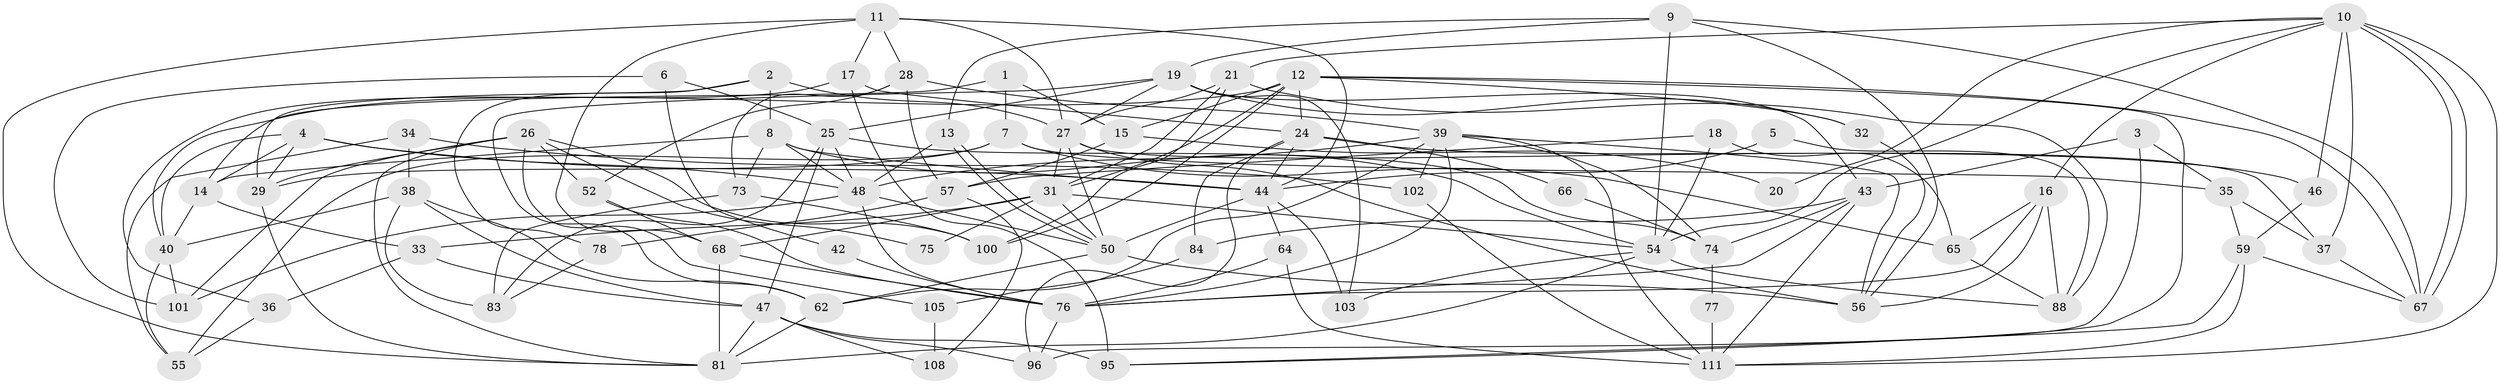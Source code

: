 // Generated by graph-tools (version 1.1) at 2025/52/02/27/25 19:52:06]
// undirected, 75 vertices, 181 edges
graph export_dot {
graph [start="1"]
  node [color=gray90,style=filled];
  1;
  2;
  3 [super="+94"];
  4 [super="+104"];
  5;
  6;
  7 [super="+22"];
  8 [super="+85"];
  9 [super="+110"];
  10 [super="+99"];
  11 [super="+63"];
  12 [super="+45"];
  13;
  14 [super="+23"];
  15;
  16 [super="+91"];
  17 [super="+49"];
  18;
  19 [super="+30"];
  20;
  21;
  24 [super="+93"];
  25 [super="+71"];
  26 [super="+58"];
  27 [super="+90"];
  28 [super="+41"];
  29 [super="+86"];
  31 [super="+109"];
  32;
  33 [super="+51"];
  34;
  35;
  36;
  37;
  38 [super="+80"];
  39 [super="+60"];
  40 [super="+79"];
  42;
  43 [super="+82"];
  44 [super="+53"];
  46 [super="+69"];
  47 [super="+72"];
  48 [super="+112"];
  50 [super="+89"];
  52;
  54 [super="+98"];
  55;
  56 [super="+70"];
  57 [super="+61"];
  59;
  62 [super="+106"];
  64;
  65;
  66;
  67 [super="+87"];
  68;
  73;
  74 [super="+107"];
  75;
  76 [super="+97"];
  77;
  78;
  81 [super="+92"];
  83;
  84;
  88;
  95;
  96;
  100;
  101;
  102;
  103;
  105;
  108;
  111;
  1 -- 7;
  1 -- 15;
  1 -- 14;
  2 -- 27 [weight=2];
  2 -- 29;
  2 -- 78;
  2 -- 8;
  3 -- 96;
  3 -- 35;
  3 -- 43;
  4 -- 44;
  4 -- 48;
  4 -- 29;
  4 -- 40;
  4 -- 14;
  5 -- 88;
  5 -- 44;
  6 -- 101;
  6 -- 42;
  6 -- 25;
  7 -- 29;
  7 -- 65;
  7 -- 35;
  7 -- 55;
  8 -- 54;
  8 -- 44;
  8 -- 14;
  8 -- 73;
  8 -- 48;
  9 -- 54;
  9 -- 56;
  9 -- 67;
  9 -- 19;
  9 -- 13;
  10 -- 67 [weight=2];
  10 -- 67;
  10 -- 54;
  10 -- 16;
  10 -- 37;
  10 -- 111;
  10 -- 20;
  10 -- 21;
  10 -- 46;
  11 -- 68;
  11 -- 27;
  11 -- 28;
  11 -- 81;
  11 -- 44;
  11 -- 17;
  12 -- 32;
  12 -- 40;
  12 -- 95;
  12 -- 24;
  12 -- 67;
  12 -- 100;
  12 -- 15;
  12 -- 31;
  13 -- 50;
  13 -- 50;
  13 -- 48;
  14 -- 40;
  14 -- 33;
  15 -- 20;
  15 -- 57;
  16 -- 65;
  16 -- 88;
  16 -- 76;
  16 -- 56;
  17 -- 95 [weight=2];
  17 -- 36;
  17 -- 24;
  18 -- 54;
  18 -- 57;
  18 -- 65;
  19 -- 27;
  19 -- 32;
  19 -- 103;
  19 -- 25;
  19 -- 43;
  19 -- 62;
  21 -- 27;
  21 -- 31;
  21 -- 88;
  21 -- 100;
  24 -- 66;
  24 -- 44;
  24 -- 96;
  24 -- 84;
  24 -- 46 [weight=2];
  25 -- 83;
  25 -- 74;
  25 -- 48;
  25 -- 47;
  26 -- 100;
  26 -- 29;
  26 -- 75;
  26 -- 101;
  26 -- 81;
  26 -- 52;
  26 -- 105;
  27 -- 37;
  27 -- 50;
  27 -- 31;
  27 -- 56;
  28 -- 73;
  28 -- 52;
  28 -- 57;
  28 -- 39;
  29 -- 81;
  31 -- 54;
  31 -- 75;
  31 -- 68;
  31 -- 50;
  31 -- 33;
  32 -- 56;
  33 -- 36;
  33 -- 47;
  34 -- 55;
  34 -- 102;
  34 -- 38;
  35 -- 37;
  35 -- 59;
  36 -- 55;
  37 -- 67;
  38 -- 83 [weight=2];
  38 -- 40;
  38 -- 62;
  38 -- 47;
  39 -- 111;
  39 -- 74;
  39 -- 76;
  39 -- 102;
  39 -- 48;
  39 -- 56;
  39 -- 62;
  40 -- 101;
  40 -- 55;
  42 -- 76;
  43 -- 76;
  43 -- 84;
  43 -- 111;
  43 -- 74;
  44 -- 103;
  44 -- 64;
  44 -- 50;
  46 -- 59;
  47 -- 96;
  47 -- 108;
  47 -- 95;
  47 -- 81;
  48 -- 76;
  48 -- 101;
  48 -- 50;
  50 -- 56;
  50 -- 62;
  52 -- 76;
  52 -- 68;
  54 -- 88;
  54 -- 103;
  54 -- 81;
  57 -- 78;
  57 -- 108;
  59 -- 111;
  59 -- 67;
  59 -- 95;
  62 -- 81;
  64 -- 111;
  64 -- 76;
  65 -- 88;
  66 -- 74;
  68 -- 76;
  68 -- 81;
  73 -- 100;
  73 -- 83;
  74 -- 77;
  76 -- 96;
  77 -- 111;
  78 -- 83;
  84 -- 105;
  102 -- 111;
  105 -- 108;
}
